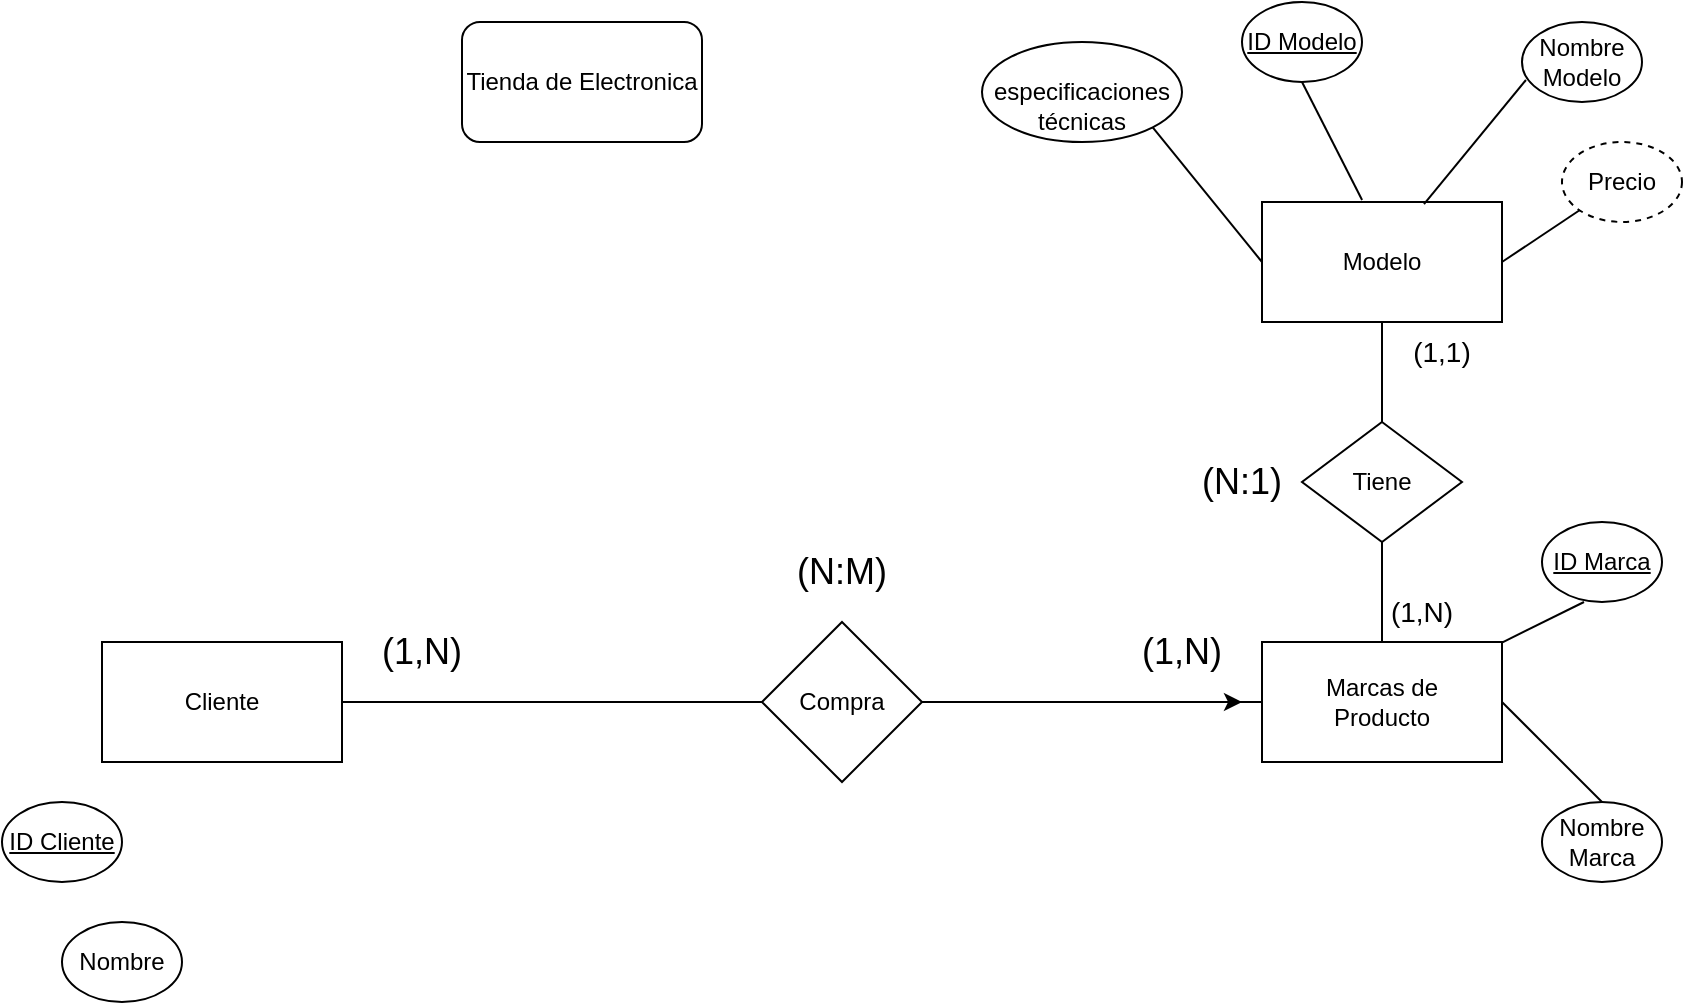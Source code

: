 <mxfile version="21.3.3" type="device">
  <diagram id="R2lEEEUBdFMjLlhIrx00" name="Page-1">
    <mxGraphModel dx="714" dy="763" grid="1" gridSize="10" guides="1" tooltips="1" connect="1" arrows="1" fold="1" page="1" pageScale="1" pageWidth="850" pageHeight="1100" math="0" shadow="0" extFonts="Permanent Marker^https://fonts.googleapis.com/css?family=Permanent+Marker">
      <root>
        <mxCell id="0" />
        <mxCell id="1" parent="0" />
        <mxCell id="9CNcYKZu5TS5oYbF_57R-2" value="Cliente" style="rounded=0;whiteSpace=wrap;html=1;" vertex="1" parent="1">
          <mxGeometry x="60" y="330" width="120" height="60" as="geometry" />
        </mxCell>
        <mxCell id="9CNcYKZu5TS5oYbF_57R-3" value="Modelo" style="rounded=0;whiteSpace=wrap;html=1;" vertex="1" parent="1">
          <mxGeometry x="640" y="110" width="120" height="60" as="geometry" />
        </mxCell>
        <mxCell id="9CNcYKZu5TS5oYbF_57R-7" style="edgeStyle=orthogonalEdgeStyle;rounded=0;orthogonalLoop=1;jettySize=auto;html=1;" edge="1" parent="1" source="9CNcYKZu5TS5oYbF_57R-4">
          <mxGeometry relative="1" as="geometry">
            <mxPoint x="630" y="360" as="targetPoint" />
          </mxGeometry>
        </mxCell>
        <mxCell id="9CNcYKZu5TS5oYbF_57R-4" value="Marcas de&lt;br&gt;Producto" style="rounded=0;whiteSpace=wrap;html=1;" vertex="1" parent="1">
          <mxGeometry x="640" y="330" width="120" height="60" as="geometry" />
        </mxCell>
        <mxCell id="9CNcYKZu5TS5oYbF_57R-6" value="" style="endArrow=none;html=1;rounded=0;exitX=1;exitY=0.5;exitDx=0;exitDy=0;" edge="1" parent="1" source="9CNcYKZu5TS5oYbF_57R-5">
          <mxGeometry width="50" height="50" relative="1" as="geometry">
            <mxPoint x="570" y="420" as="sourcePoint" />
            <mxPoint x="640" y="360" as="targetPoint" />
          </mxGeometry>
        </mxCell>
        <mxCell id="9CNcYKZu5TS5oYbF_57R-8" value="" style="endArrow=none;html=1;rounded=0;exitX=1;exitY=0.5;exitDx=0;exitDy=0;" edge="1" parent="1" source="9CNcYKZu5TS5oYbF_57R-2" target="9CNcYKZu5TS5oYbF_57R-5">
          <mxGeometry width="50" height="50" relative="1" as="geometry">
            <mxPoint x="180" y="360" as="sourcePoint" />
            <mxPoint x="640" y="360" as="targetPoint" />
          </mxGeometry>
        </mxCell>
        <mxCell id="9CNcYKZu5TS5oYbF_57R-5" value="Compra" style="rhombus;whiteSpace=wrap;html=1;" vertex="1" parent="1">
          <mxGeometry x="390" y="320" width="80" height="80" as="geometry" />
        </mxCell>
        <mxCell id="9CNcYKZu5TS5oYbF_57R-9" value="Tienda de Electronica" style="rounded=1;whiteSpace=wrap;html=1;" vertex="1" parent="1">
          <mxGeometry x="240" y="20" width="120" height="60" as="geometry" />
        </mxCell>
        <mxCell id="9CNcYKZu5TS5oYbF_57R-10" value="" style="endArrow=none;html=1;rounded=0;entryX=0.5;entryY=1;entryDx=0;entryDy=0;exitX=0.5;exitY=0;exitDx=0;exitDy=0;" edge="1" parent="1" source="9CNcYKZu5TS5oYbF_57R-11" target="9CNcYKZu5TS5oYbF_57R-3">
          <mxGeometry width="50" height="50" relative="1" as="geometry">
            <mxPoint x="570" y="420" as="sourcePoint" />
            <mxPoint x="620" y="370" as="targetPoint" />
          </mxGeometry>
        </mxCell>
        <mxCell id="9CNcYKZu5TS5oYbF_57R-12" value="" style="endArrow=none;html=1;rounded=0;entryX=0.5;entryY=1;entryDx=0;entryDy=0;exitX=0.5;exitY=0;exitDx=0;exitDy=0;" edge="1" parent="1" source="9CNcYKZu5TS5oYbF_57R-4" target="9CNcYKZu5TS5oYbF_57R-11">
          <mxGeometry width="50" height="50" relative="1" as="geometry">
            <mxPoint x="700" y="330" as="sourcePoint" />
            <mxPoint x="700" y="170" as="targetPoint" />
          </mxGeometry>
        </mxCell>
        <mxCell id="9CNcYKZu5TS5oYbF_57R-11" value="Tiene" style="rhombus;whiteSpace=wrap;html=1;" vertex="1" parent="1">
          <mxGeometry x="660" y="220" width="80" height="60" as="geometry" />
        </mxCell>
        <mxCell id="9CNcYKZu5TS5oYbF_57R-13" value="&lt;u&gt;ID Cliente&lt;/u&gt;" style="ellipse;whiteSpace=wrap;html=1;" vertex="1" parent="1">
          <mxGeometry x="10" y="410" width="60" height="40" as="geometry" />
        </mxCell>
        <mxCell id="9CNcYKZu5TS5oYbF_57R-14" value="Nombre" style="ellipse;whiteSpace=wrap;html=1;" vertex="1" parent="1">
          <mxGeometry x="40" y="470" width="60" height="40" as="geometry" />
        </mxCell>
        <mxCell id="9CNcYKZu5TS5oYbF_57R-15" value="Nombre Marca" style="ellipse;whiteSpace=wrap;html=1;" vertex="1" parent="1">
          <mxGeometry x="780" y="410" width="60" height="40" as="geometry" />
        </mxCell>
        <mxCell id="9CNcYKZu5TS5oYbF_57R-16" value="&lt;u&gt;ID Modelo&lt;/u&gt;" style="ellipse;whiteSpace=wrap;html=1;" vertex="1" parent="1">
          <mxGeometry x="630" y="10" width="60" height="40" as="geometry" />
        </mxCell>
        <mxCell id="9CNcYKZu5TS5oYbF_57R-17" value="&lt;u&gt;ID Marca&lt;/u&gt;" style="ellipse;whiteSpace=wrap;html=1;" vertex="1" parent="1">
          <mxGeometry x="780" y="270" width="60" height="40" as="geometry" />
        </mxCell>
        <mxCell id="9CNcYKZu5TS5oYbF_57R-18" value="" style="endArrow=none;html=1;rounded=0;entryX=1;entryY=0.5;entryDx=0;entryDy=0;exitX=0.5;exitY=0;exitDx=0;exitDy=0;" edge="1" parent="1" source="9CNcYKZu5TS5oYbF_57R-15" target="9CNcYKZu5TS5oYbF_57R-4">
          <mxGeometry width="50" height="50" relative="1" as="geometry">
            <mxPoint x="720" y="460" as="sourcePoint" />
            <mxPoint x="770" y="410" as="targetPoint" />
          </mxGeometry>
        </mxCell>
        <mxCell id="9CNcYKZu5TS5oYbF_57R-20" value="" style="endArrow=none;html=1;rounded=0;entryX=0.35;entryY=1;entryDx=0;entryDy=0;entryPerimeter=0;" edge="1" parent="1" source="9CNcYKZu5TS5oYbF_57R-4" target="9CNcYKZu5TS5oYbF_57R-17">
          <mxGeometry width="50" height="50" relative="1" as="geometry">
            <mxPoint x="835" y="385" as="sourcePoint" />
            <mxPoint x="785" y="335" as="targetPoint" />
          </mxGeometry>
        </mxCell>
        <mxCell id="9CNcYKZu5TS5oYbF_57R-21" value="Precio" style="ellipse;whiteSpace=wrap;html=1;dashed=1;" vertex="1" parent="1">
          <mxGeometry x="790" y="80" width="60" height="40" as="geometry" />
        </mxCell>
        <mxCell id="9CNcYKZu5TS5oYbF_57R-22" value="Nombre&lt;br&gt;Modelo" style="ellipse;whiteSpace=wrap;html=1;" vertex="1" parent="1">
          <mxGeometry x="770" y="20" width="60" height="40" as="geometry" />
        </mxCell>
        <mxCell id="9CNcYKZu5TS5oYbF_57R-23" value="" style="endArrow=none;html=1;rounded=0;exitX=1;exitY=0.5;exitDx=0;exitDy=0;entryX=0;entryY=1;entryDx=0;entryDy=0;" edge="1" parent="1" source="9CNcYKZu5TS5oYbF_57R-3" target="9CNcYKZu5TS5oYbF_57R-21">
          <mxGeometry width="50" height="50" relative="1" as="geometry">
            <mxPoint x="730" y="260" as="sourcePoint" />
            <mxPoint x="790" y="160" as="targetPoint" />
          </mxGeometry>
        </mxCell>
        <mxCell id="9CNcYKZu5TS5oYbF_57R-24" value="" style="endArrow=none;html=1;rounded=0;entryX=0.033;entryY=0.725;entryDx=0;entryDy=0;exitX=0.675;exitY=0.017;exitDx=0;exitDy=0;exitPerimeter=0;entryPerimeter=0;" edge="1" parent="1" source="9CNcYKZu5TS5oYbF_57R-3" target="9CNcYKZu5TS5oYbF_57R-22">
          <mxGeometry width="50" height="50" relative="1" as="geometry">
            <mxPoint x="710" y="90" as="sourcePoint" />
            <mxPoint x="760" y="40" as="targetPoint" />
          </mxGeometry>
        </mxCell>
        <mxCell id="9CNcYKZu5TS5oYbF_57R-25" value="" style="endArrow=none;html=1;rounded=0;entryX=0.5;entryY=1;entryDx=0;entryDy=0;exitX=0.417;exitY=-0.017;exitDx=0;exitDy=0;exitPerimeter=0;" edge="1" parent="1" source="9CNcYKZu5TS5oYbF_57R-3" target="9CNcYKZu5TS5oYbF_57R-16">
          <mxGeometry width="50" height="50" relative="1" as="geometry">
            <mxPoint x="700" y="90" as="sourcePoint" />
            <mxPoint x="750" y="40" as="targetPoint" />
          </mxGeometry>
        </mxCell>
        <mxCell id="9CNcYKZu5TS5oYbF_57R-26" value="&lt;br&gt;especificaciones técnicas" style="ellipse;whiteSpace=wrap;html=1;" vertex="1" parent="1">
          <mxGeometry x="500" y="30" width="100" height="50" as="geometry" />
        </mxCell>
        <mxCell id="9CNcYKZu5TS5oYbF_57R-27" value="" style="endArrow=none;html=1;rounded=0;entryX=0;entryY=0.5;entryDx=0;entryDy=0;exitX=1;exitY=1;exitDx=0;exitDy=0;" edge="1" parent="1" source="9CNcYKZu5TS5oYbF_57R-26" target="9CNcYKZu5TS5oYbF_57R-3">
          <mxGeometry width="50" height="50" relative="1" as="geometry">
            <mxPoint x="570" y="420" as="sourcePoint" />
            <mxPoint x="620" y="370" as="targetPoint" />
          </mxGeometry>
        </mxCell>
        <mxCell id="9CNcYKZu5TS5oYbF_57R-28" value="&lt;font style=&quot;font-size: 18px;&quot;&gt;(1,N)&lt;/font&gt;" style="text;html=1;strokeColor=none;fillColor=none;align=center;verticalAlign=middle;whiteSpace=wrap;rounded=0;" vertex="1" parent="1">
          <mxGeometry x="570" y="320" width="60" height="30" as="geometry" />
        </mxCell>
        <mxCell id="9CNcYKZu5TS5oYbF_57R-29" value="&lt;font style=&quot;font-size: 18px;&quot;&gt;(1,N)&lt;/font&gt;" style="text;html=1;strokeColor=none;fillColor=none;align=center;verticalAlign=middle;whiteSpace=wrap;rounded=0;" vertex="1" parent="1">
          <mxGeometry x="190" y="320" width="60" height="30" as="geometry" />
        </mxCell>
        <mxCell id="9CNcYKZu5TS5oYbF_57R-30" value="&lt;font style=&quot;font-size: 18px;&quot;&gt;(N:M)&lt;/font&gt;" style="text;html=1;strokeColor=none;fillColor=none;align=center;verticalAlign=middle;whiteSpace=wrap;rounded=0;" vertex="1" parent="1">
          <mxGeometry x="400" y="280" width="60" height="30" as="geometry" />
        </mxCell>
        <mxCell id="9CNcYKZu5TS5oYbF_57R-31" value="&lt;font style=&quot;font-size: 14px;&quot;&gt;(1,1)&lt;/font&gt;" style="text;html=1;strokeColor=none;fillColor=none;align=center;verticalAlign=middle;whiteSpace=wrap;rounded=0;" vertex="1" parent="1">
          <mxGeometry x="700" y="170" width="60" height="30" as="geometry" />
        </mxCell>
        <mxCell id="9CNcYKZu5TS5oYbF_57R-32" value="&lt;font style=&quot;font-size: 14px;&quot;&gt;(1,N)&lt;/font&gt;" style="text;html=1;strokeColor=none;fillColor=none;align=center;verticalAlign=middle;whiteSpace=wrap;rounded=0;" vertex="1" parent="1">
          <mxGeometry x="690" y="300" width="60" height="30" as="geometry" />
        </mxCell>
        <mxCell id="9CNcYKZu5TS5oYbF_57R-33" value="&lt;font style=&quot;font-size: 18px;&quot;&gt;(N:1)&lt;/font&gt;" style="text;html=1;strokeColor=none;fillColor=none;align=center;verticalAlign=middle;whiteSpace=wrap;rounded=0;" vertex="1" parent="1">
          <mxGeometry x="600" y="235" width="60" height="30" as="geometry" />
        </mxCell>
      </root>
    </mxGraphModel>
  </diagram>
</mxfile>

